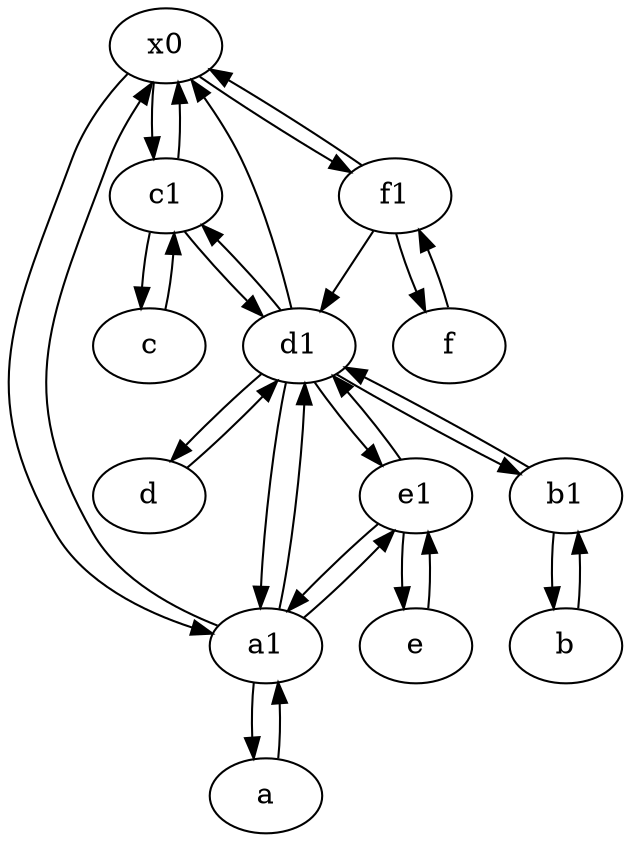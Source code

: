 digraph  {
	x0;
	b1 [pos="45,20!"];
	d1 [pos="25,30!"];
	a [pos="40,10!"];
	c1 [pos="30,15!"];
	e [pos="30,50!"];
	a1 [pos="40,15!"];
	f1;
	b [pos="50,20!"];
	c [pos="20,10!"];
	d [pos="20,30!"];
	e1 [pos="25,45!"];
	f [pos="15,45!"];
	d1 -> x0;
	a1 -> d1;
	c1 -> c;
	c -> c1;
	c1 -> d1;
	f -> f1;
	d1 -> d;
	d1 -> c1;
	d1 -> e1;
	a1 -> e1;
	x0 -> f1;
	d -> d1;
	e -> e1;
	b1 -> d1;
	e1 -> e;
	e1 -> d1;
	a1 -> x0;
	e1 -> a1;
	f1 -> f;
	x0 -> c1;
	d1 -> b1;
	b1 -> b;
	c1 -> x0;
	x0 -> a1;
	b -> b1;
	a -> a1;
	f1 -> x0;
	f1 -> d1;
	a1 -> a;
	d1 -> a1;

	}